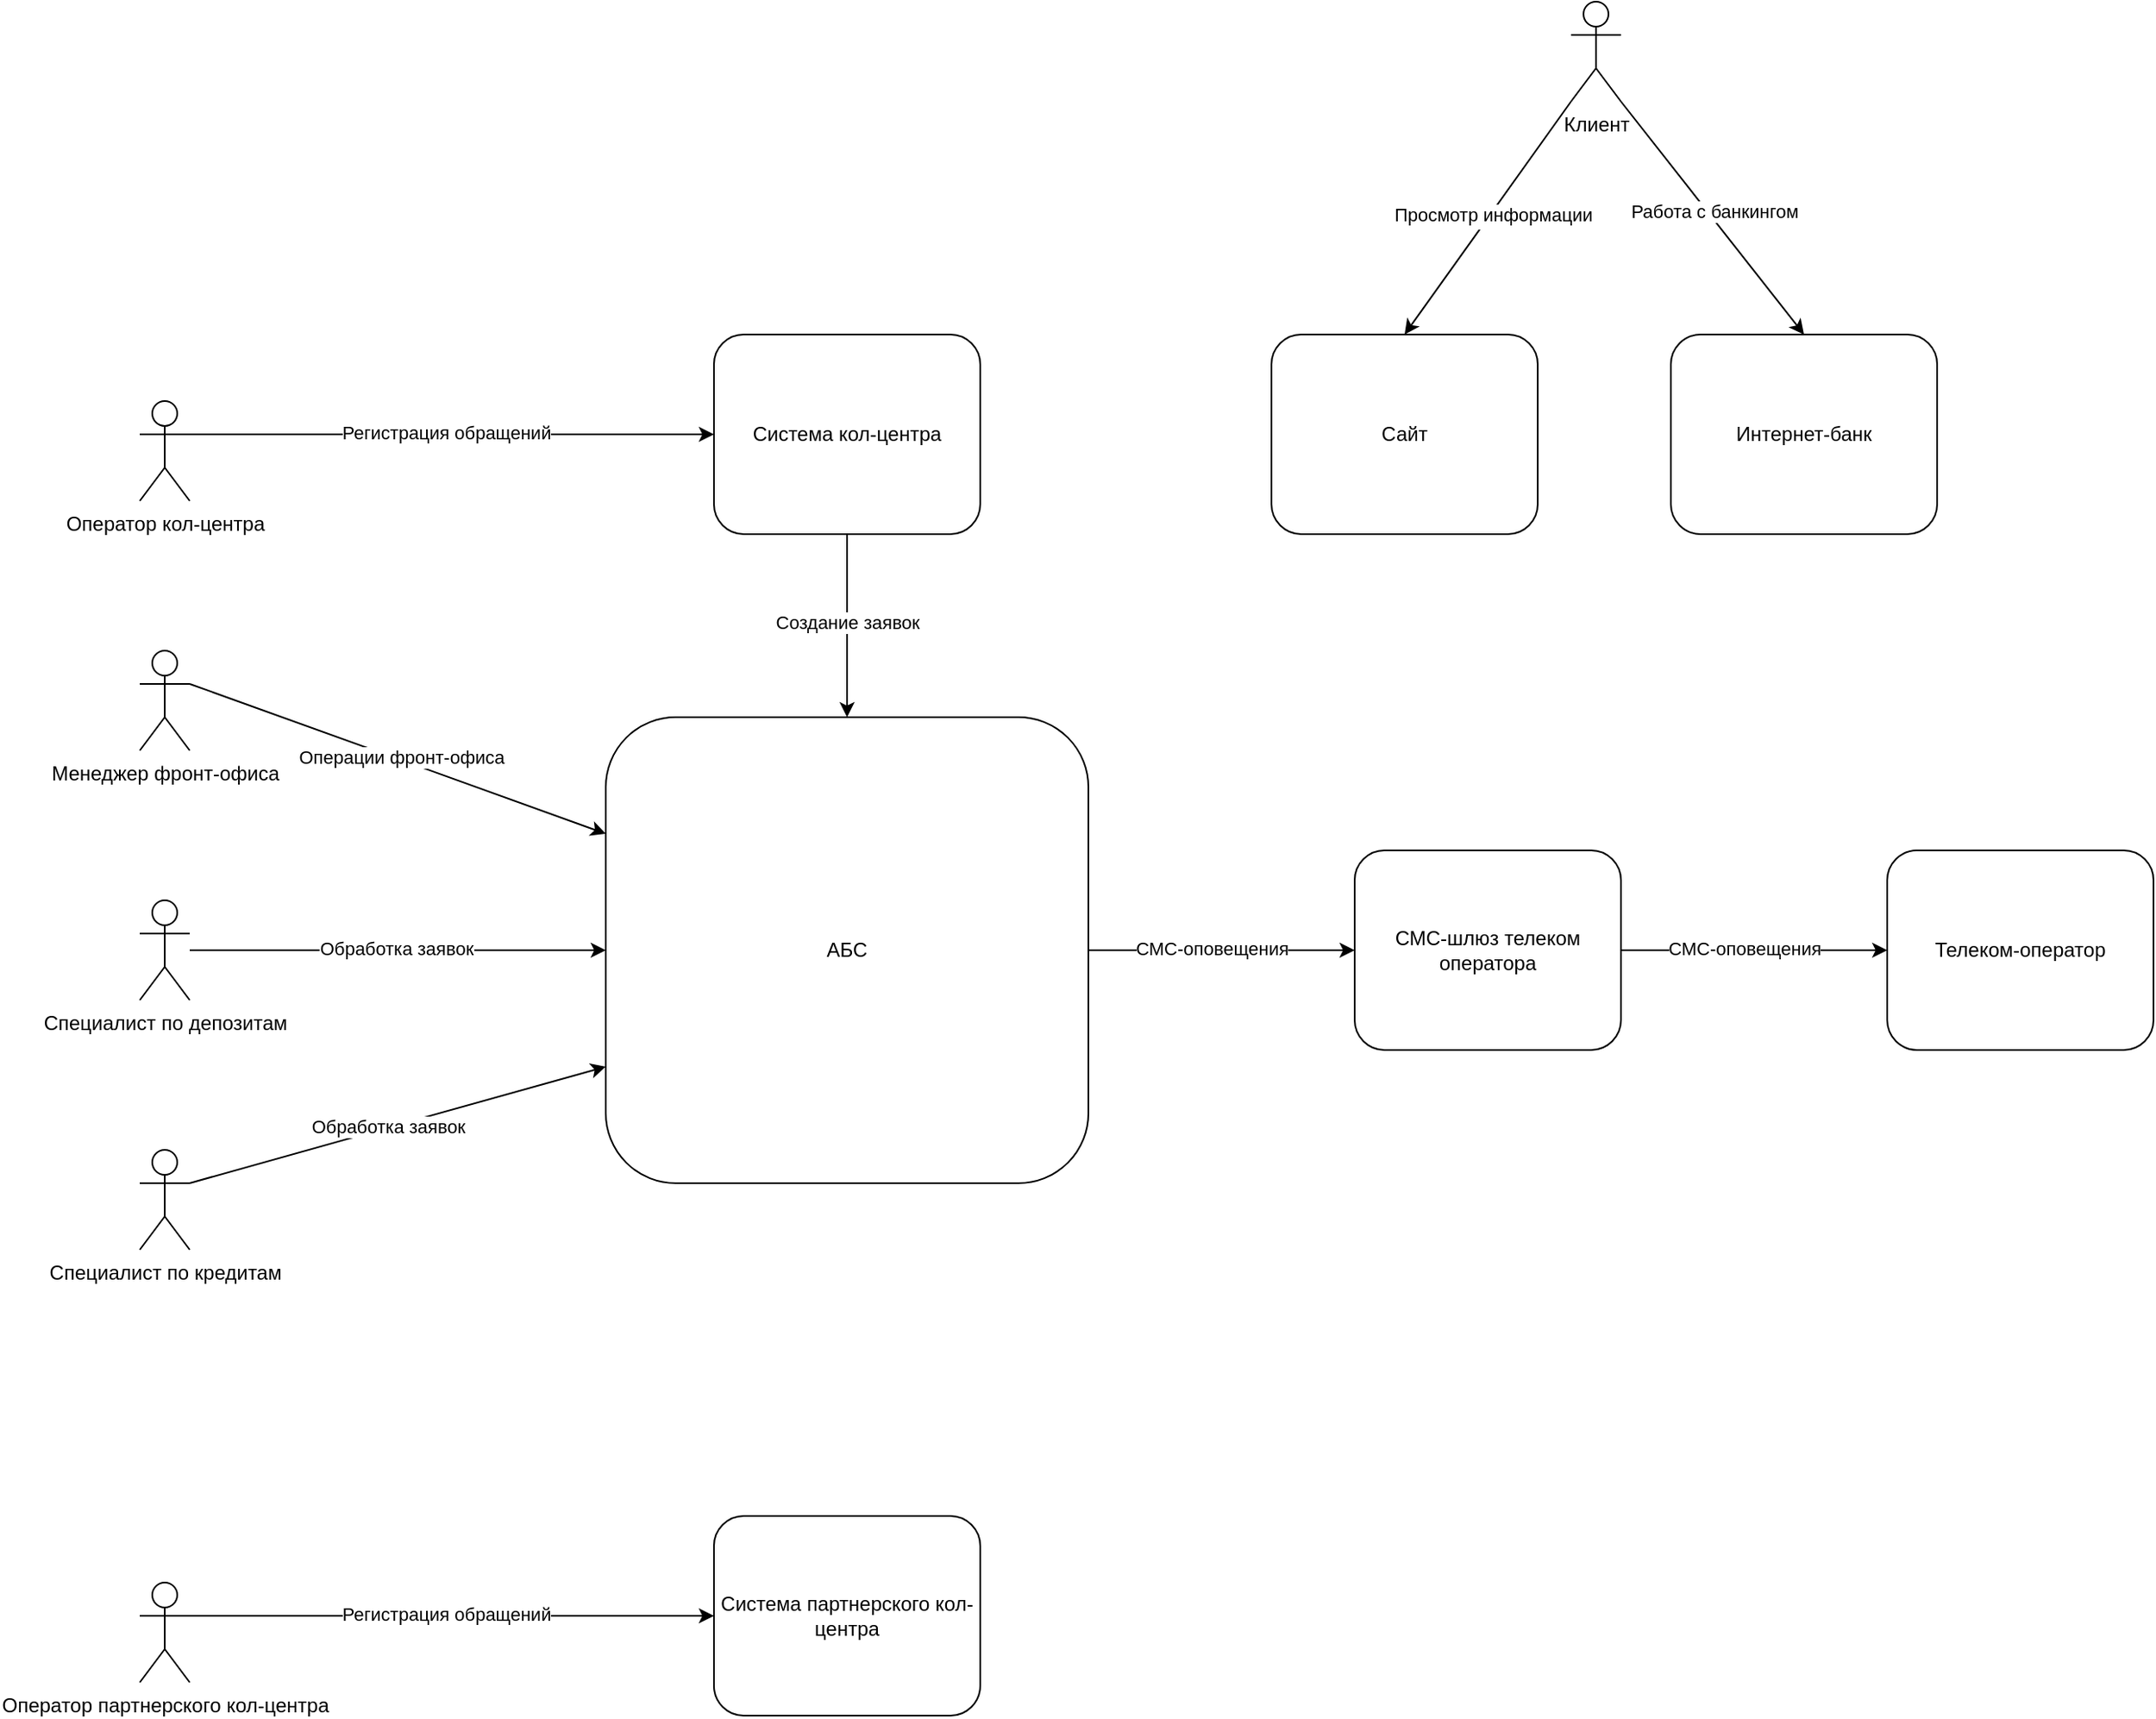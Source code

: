 <mxfile version="28.0.6">
  <diagram name="Страница — 1" id="NdJSy45SnMSIKuliH2CW">
    <mxGraphModel dx="2066" dy="2029" grid="1" gridSize="10" guides="1" tooltips="1" connect="1" arrows="1" fold="1" page="1" pageScale="1" pageWidth="1169" pageHeight="827" math="0" shadow="0">
      <root>
        <mxCell id="0" />
        <mxCell id="1" parent="0" />
        <mxCell id="0BssOkpR-MANH3gWT7Oo-1" value="Оператор кол-центра" style="shape=umlActor;verticalLabelPosition=bottom;verticalAlign=top;html=1;outlineConnect=0;" vertex="1" parent="1">
          <mxGeometry x="160" y="100" width="30" height="60" as="geometry" />
        </mxCell>
        <mxCell id="0BssOkpR-MANH3gWT7Oo-2" value="Менеджер фронт-офиса" style="shape=umlActor;verticalLabelPosition=bottom;verticalAlign=top;html=1;outlineConnect=0;" vertex="1" parent="1">
          <mxGeometry x="160" y="250" width="30" height="60" as="geometry" />
        </mxCell>
        <mxCell id="0BssOkpR-MANH3gWT7Oo-3" value="Специалист по депозитам" style="shape=umlActor;verticalLabelPosition=bottom;verticalAlign=top;html=1;outlineConnect=0;" vertex="1" parent="1">
          <mxGeometry x="160" y="400" width="30" height="60" as="geometry" />
        </mxCell>
        <mxCell id="0BssOkpR-MANH3gWT7Oo-4" value="Специалист по кредитам" style="shape=umlActor;verticalLabelPosition=bottom;verticalAlign=top;html=1;outlineConnect=0;" vertex="1" parent="1">
          <mxGeometry x="160" y="550" width="30" height="60" as="geometry" />
        </mxCell>
        <mxCell id="0BssOkpR-MANH3gWT7Oo-5" value="Система кол-центра" style="rounded=1;whiteSpace=wrap;html=1;" vertex="1" parent="1">
          <mxGeometry x="505" y="60" width="160" height="120" as="geometry" />
        </mxCell>
        <mxCell id="0BssOkpR-MANH3gWT7Oo-6" value="АБС" style="rounded=1;whiteSpace=wrap;html=1;" vertex="1" parent="1">
          <mxGeometry x="440" y="290" width="290" height="280" as="geometry" />
        </mxCell>
        <mxCell id="0BssOkpR-MANH3gWT7Oo-12" value="" style="endArrow=classic;html=1;rounded=0;exitX=1;exitY=0.333;exitDx=0;exitDy=0;exitPerimeter=0;entryX=0;entryY=0.5;entryDx=0;entryDy=0;" edge="1" parent="1" source="0BssOkpR-MANH3gWT7Oo-1" target="0BssOkpR-MANH3gWT7Oo-5">
          <mxGeometry width="50" height="50" relative="1" as="geometry">
            <mxPoint x="360" y="170" as="sourcePoint" />
            <mxPoint x="410" y="120" as="targetPoint" />
          </mxGeometry>
        </mxCell>
        <mxCell id="0BssOkpR-MANH3gWT7Oo-13" value="Регистрация обращений" style="edgeLabel;html=1;align=center;verticalAlign=middle;resizable=0;points=[];" vertex="1" connectable="0" parent="0BssOkpR-MANH3gWT7Oo-12">
          <mxGeometry x="-0.026" y="1" relative="1" as="geometry">
            <mxPoint as="offset" />
          </mxGeometry>
        </mxCell>
        <mxCell id="0BssOkpR-MANH3gWT7Oo-14" value="" style="endArrow=classic;html=1;rounded=0;exitX=0.5;exitY=1;exitDx=0;exitDy=0;entryX=0.5;entryY=0;entryDx=0;entryDy=0;" edge="1" parent="1" source="0BssOkpR-MANH3gWT7Oo-5" target="0BssOkpR-MANH3gWT7Oo-6">
          <mxGeometry width="50" height="50" relative="1" as="geometry">
            <mxPoint x="730" y="240" as="sourcePoint" />
            <mxPoint x="780" y="190" as="targetPoint" />
          </mxGeometry>
        </mxCell>
        <mxCell id="0BssOkpR-MANH3gWT7Oo-15" value="Создание заявок" style="edgeLabel;html=1;align=center;verticalAlign=middle;resizable=0;points=[];" vertex="1" connectable="0" parent="0BssOkpR-MANH3gWT7Oo-14">
          <mxGeometry x="-0.036" relative="1" as="geometry">
            <mxPoint as="offset" />
          </mxGeometry>
        </mxCell>
        <mxCell id="0BssOkpR-MANH3gWT7Oo-16" value="" style="endArrow=classic;html=1;rounded=0;entryX=0;entryY=0.5;entryDx=0;entryDy=0;" edge="1" parent="1" source="0BssOkpR-MANH3gWT7Oo-3" target="0BssOkpR-MANH3gWT7Oo-6">
          <mxGeometry width="50" height="50" relative="1" as="geometry">
            <mxPoint x="350" y="280" as="sourcePoint" />
            <mxPoint x="400" y="230" as="targetPoint" />
          </mxGeometry>
        </mxCell>
        <mxCell id="0BssOkpR-MANH3gWT7Oo-17" value="Обработка заявок" style="edgeLabel;html=1;align=center;verticalAlign=middle;resizable=0;points=[];" vertex="1" connectable="0" parent="0BssOkpR-MANH3gWT7Oo-16">
          <mxGeometry x="-0.013" y="1" relative="1" as="geometry">
            <mxPoint as="offset" />
          </mxGeometry>
        </mxCell>
        <mxCell id="0BssOkpR-MANH3gWT7Oo-18" value="" style="endArrow=classic;html=1;rounded=0;exitX=1;exitY=0.333;exitDx=0;exitDy=0;exitPerimeter=0;entryX=0;entryY=0.75;entryDx=0;entryDy=0;" edge="1" parent="1" source="0BssOkpR-MANH3gWT7Oo-4" target="0BssOkpR-MANH3gWT7Oo-6">
          <mxGeometry width="50" height="50" relative="1" as="geometry">
            <mxPoint x="390" y="690" as="sourcePoint" />
            <mxPoint x="440" y="640" as="targetPoint" />
          </mxGeometry>
        </mxCell>
        <mxCell id="0BssOkpR-MANH3gWT7Oo-19" value="Обработка заявок" style="edgeLabel;html=1;align=center;verticalAlign=middle;resizable=0;points=[];" vertex="1" connectable="0" parent="0BssOkpR-MANH3gWT7Oo-18">
          <mxGeometry x="-0.044" y="1" relative="1" as="geometry">
            <mxPoint as="offset" />
          </mxGeometry>
        </mxCell>
        <mxCell id="0BssOkpR-MANH3gWT7Oo-20" value="" style="endArrow=classic;html=1;rounded=0;exitX=1;exitY=0.333;exitDx=0;exitDy=0;exitPerimeter=0;entryX=0;entryY=0.25;entryDx=0;entryDy=0;" edge="1" parent="1" source="0BssOkpR-MANH3gWT7Oo-2" target="0BssOkpR-MANH3gWT7Oo-6">
          <mxGeometry width="50" height="50" relative="1" as="geometry">
            <mxPoint x="380" y="250" as="sourcePoint" />
            <mxPoint x="430" y="200" as="targetPoint" />
          </mxGeometry>
        </mxCell>
        <mxCell id="0BssOkpR-MANH3gWT7Oo-21" value="Операции фронт-офиса" style="edgeLabel;html=1;align=center;verticalAlign=middle;resizable=0;points=[];" vertex="1" connectable="0" parent="0BssOkpR-MANH3gWT7Oo-20">
          <mxGeometry x="0.014" y="2" relative="1" as="geometry">
            <mxPoint as="offset" />
          </mxGeometry>
        </mxCell>
        <mxCell id="0BssOkpR-MANH3gWT7Oo-22" value="СМС-шлюз телеком оператора" style="rounded=1;whiteSpace=wrap;html=1;" vertex="1" parent="1">
          <mxGeometry x="890" y="370" width="160" height="120" as="geometry" />
        </mxCell>
        <mxCell id="0BssOkpR-MANH3gWT7Oo-23" value="" style="endArrow=classic;html=1;rounded=0;exitX=1;exitY=0.5;exitDx=0;exitDy=0;entryX=0;entryY=0.5;entryDx=0;entryDy=0;" edge="1" parent="1" source="0BssOkpR-MANH3gWT7Oo-6" target="0BssOkpR-MANH3gWT7Oo-22">
          <mxGeometry width="50" height="50" relative="1" as="geometry">
            <mxPoint x="800" y="570" as="sourcePoint" />
            <mxPoint x="850" y="520" as="targetPoint" />
          </mxGeometry>
        </mxCell>
        <mxCell id="0BssOkpR-MANH3gWT7Oo-24" value="СМС-оповещения" style="edgeLabel;html=1;align=center;verticalAlign=middle;resizable=0;points=[];" vertex="1" connectable="0" parent="0BssOkpR-MANH3gWT7Oo-23">
          <mxGeometry x="-0.079" y="1" relative="1" as="geometry">
            <mxPoint as="offset" />
          </mxGeometry>
        </mxCell>
        <mxCell id="0BssOkpR-MANH3gWT7Oo-25" value="Телеком-оператор" style="rounded=1;whiteSpace=wrap;html=1;" vertex="1" parent="1">
          <mxGeometry x="1210" y="370" width="160" height="120" as="geometry" />
        </mxCell>
        <mxCell id="0BssOkpR-MANH3gWT7Oo-26" value="" style="endArrow=classic;html=1;rounded=0;exitX=1;exitY=0.5;exitDx=0;exitDy=0;entryX=0;entryY=0.5;entryDx=0;entryDy=0;" edge="1" parent="1" source="0BssOkpR-MANH3gWT7Oo-22" target="0BssOkpR-MANH3gWT7Oo-25">
          <mxGeometry width="50" height="50" relative="1" as="geometry">
            <mxPoint x="1160" y="570" as="sourcePoint" />
            <mxPoint x="1320" y="570" as="targetPoint" />
          </mxGeometry>
        </mxCell>
        <mxCell id="0BssOkpR-MANH3gWT7Oo-27" value="СМС-оповещения" style="edgeLabel;html=1;align=center;verticalAlign=middle;resizable=0;points=[];" vertex="1" connectable="0" parent="0BssOkpR-MANH3gWT7Oo-26">
          <mxGeometry x="-0.079" y="1" relative="1" as="geometry">
            <mxPoint as="offset" />
          </mxGeometry>
        </mxCell>
        <mxCell id="0BssOkpR-MANH3gWT7Oo-28" value="Оператор партнерского кол-центра" style="shape=umlActor;verticalLabelPosition=bottom;verticalAlign=top;html=1;outlineConnect=0;" vertex="1" parent="1">
          <mxGeometry x="160" y="810" width="30" height="60" as="geometry" />
        </mxCell>
        <mxCell id="0BssOkpR-MANH3gWT7Oo-29" value="Система партнерского кол-центра" style="rounded=1;whiteSpace=wrap;html=1;" vertex="1" parent="1">
          <mxGeometry x="505" y="770" width="160" height="120" as="geometry" />
        </mxCell>
        <mxCell id="0BssOkpR-MANH3gWT7Oo-30" value="" style="endArrow=classic;html=1;rounded=0;exitX=1;exitY=0.333;exitDx=0;exitDy=0;exitPerimeter=0;entryX=0;entryY=0.5;entryDx=0;entryDy=0;" edge="1" parent="1" source="0BssOkpR-MANH3gWT7Oo-28" target="0BssOkpR-MANH3gWT7Oo-29">
          <mxGeometry width="50" height="50" relative="1" as="geometry">
            <mxPoint x="360" y="880" as="sourcePoint" />
            <mxPoint x="410" y="830" as="targetPoint" />
          </mxGeometry>
        </mxCell>
        <mxCell id="0BssOkpR-MANH3gWT7Oo-31" value="Регистрация обращений" style="edgeLabel;html=1;align=center;verticalAlign=middle;resizable=0;points=[];" vertex="1" connectable="0" parent="0BssOkpR-MANH3gWT7Oo-30">
          <mxGeometry x="-0.026" y="1" relative="1" as="geometry">
            <mxPoint as="offset" />
          </mxGeometry>
        </mxCell>
        <mxCell id="0BssOkpR-MANH3gWT7Oo-32" value="Клиент" style="shape=umlActor;verticalLabelPosition=bottom;verticalAlign=top;html=1;outlineConnect=0;" vertex="1" parent="1">
          <mxGeometry x="1020" y="-140" width="30" height="60" as="geometry" />
        </mxCell>
        <mxCell id="0BssOkpR-MANH3gWT7Oo-33" value="Сайт" style="rounded=1;whiteSpace=wrap;html=1;" vertex="1" parent="1">
          <mxGeometry x="840" y="60" width="160" height="120" as="geometry" />
        </mxCell>
        <mxCell id="0BssOkpR-MANH3gWT7Oo-34" value="" style="endArrow=classic;html=1;rounded=0;entryX=0.5;entryY=0;entryDx=0;entryDy=0;" edge="1" parent="1" target="0BssOkpR-MANH3gWT7Oo-33">
          <mxGeometry width="50" height="50" relative="1" as="geometry">
            <mxPoint x="1020" y="-80" as="sourcePoint" />
            <mxPoint x="1120" y="-30" as="targetPoint" />
          </mxGeometry>
        </mxCell>
        <mxCell id="0BssOkpR-MANH3gWT7Oo-37" value="Пос" style="edgeLabel;html=1;align=center;verticalAlign=middle;resizable=0;points=[];" vertex="1" connectable="0" parent="0BssOkpR-MANH3gWT7Oo-34">
          <mxGeometry x="-0.005" relative="1" as="geometry">
            <mxPoint as="offset" />
          </mxGeometry>
        </mxCell>
        <mxCell id="0BssOkpR-MANH3gWT7Oo-38" value="Просмотр информации" style="edgeLabel;html=1;align=center;verticalAlign=middle;resizable=0;points=[];" vertex="1" connectable="0" parent="0BssOkpR-MANH3gWT7Oo-34">
          <mxGeometry x="-0.04" y="1" relative="1" as="geometry">
            <mxPoint as="offset" />
          </mxGeometry>
        </mxCell>
        <mxCell id="0BssOkpR-MANH3gWT7Oo-35" value="Интернет-банк" style="rounded=1;whiteSpace=wrap;html=1;" vertex="1" parent="1">
          <mxGeometry x="1080" y="60" width="160" height="120" as="geometry" />
        </mxCell>
        <mxCell id="0BssOkpR-MANH3gWT7Oo-36" value="" style="endArrow=classic;html=1;rounded=0;exitX=1;exitY=1;exitDx=0;exitDy=0;exitPerimeter=0;entryX=0.5;entryY=0;entryDx=0;entryDy=0;" edge="1" parent="1" source="0BssOkpR-MANH3gWT7Oo-32" target="0BssOkpR-MANH3gWT7Oo-35">
          <mxGeometry width="50" height="50" relative="1" as="geometry">
            <mxPoint x="1250" y="-10" as="sourcePoint" />
            <mxPoint x="1300" y="-60" as="targetPoint" />
          </mxGeometry>
        </mxCell>
        <mxCell id="0BssOkpR-MANH3gWT7Oo-39" value="Работа с банкингом" style="edgeLabel;html=1;align=center;verticalAlign=middle;resizable=0;points=[];" vertex="1" connectable="0" parent="0BssOkpR-MANH3gWT7Oo-36">
          <mxGeometry x="-0.041" y="2" relative="1" as="geometry">
            <mxPoint x="1" as="offset" />
          </mxGeometry>
        </mxCell>
      </root>
    </mxGraphModel>
  </diagram>
</mxfile>
